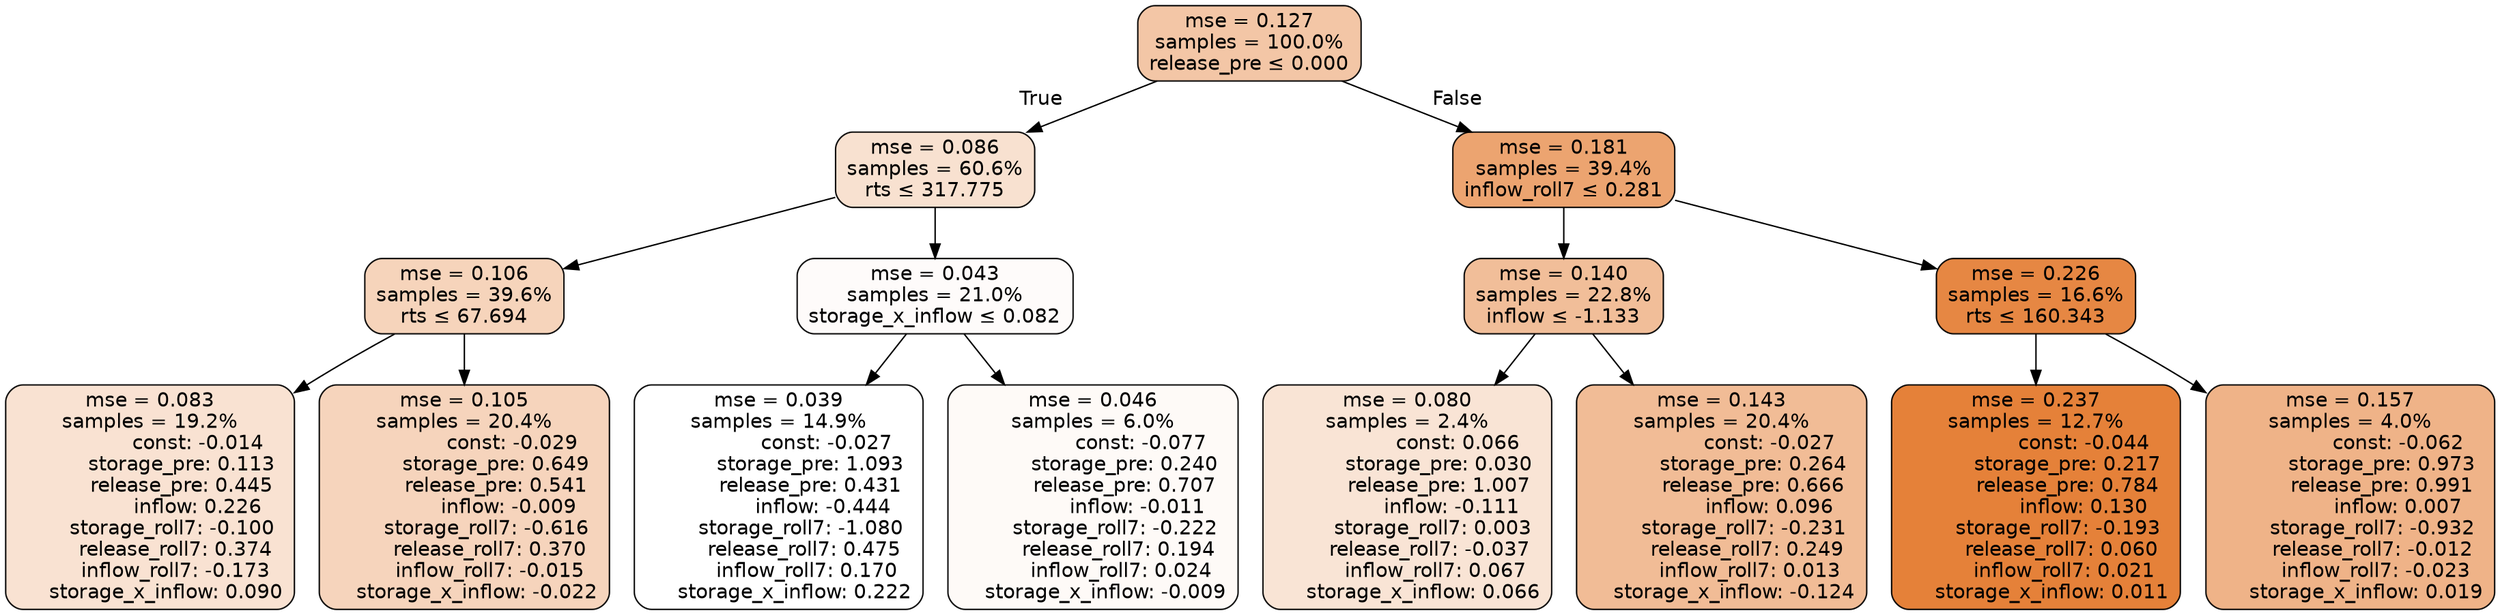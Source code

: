 digraph tree {
bgcolor="transparent"
node [shape=rectangle, style="filled, rounded", color="black", fontname=helvetica] ;
edge [fontname=helvetica] ;
	"0" [label="mse = 0.127
samples = 100.0%
release_pre &le; 0.000", fillcolor="#f3c6a6"]
	"1" [label="mse = 0.086
samples = 60.6%
rts &le; 317.775", fillcolor="#f8e1d0"]
	"2" [label="mse = 0.106
samples = 39.6%
rts &le; 67.694", fillcolor="#f6d4bb"]
	"3" [label="mse = 0.083
samples = 19.2%
               const: -0.014
          storage_pre: 0.113
          release_pre: 0.445
               inflow: 0.226
       storage_roll7: -0.100
        release_roll7: 0.374
        inflow_roll7: -0.173
     storage_x_inflow: 0.090", fillcolor="#f9e2d2"]
	"4" [label="mse = 0.105
samples = 20.4%
               const: -0.029
          storage_pre: 0.649
          release_pre: 0.541
              inflow: -0.009
       storage_roll7: -0.616
        release_roll7: 0.370
        inflow_roll7: -0.015
    storage_x_inflow: -0.022", fillcolor="#f6d4bc"]
	"5" [label="mse = 0.043
samples = 21.0%
storage_x_inflow &le; 0.082", fillcolor="#fefbfa"]
	"6" [label="mse = 0.039
samples = 14.9%
               const: -0.027
          storage_pre: 1.093
          release_pre: 0.431
              inflow: -0.444
       storage_roll7: -1.080
        release_roll7: 0.475
         inflow_roll7: 0.170
     storage_x_inflow: 0.222", fillcolor="#ffffff"]
	"7" [label="mse = 0.046
samples = 6.0%
               const: -0.077
          storage_pre: 0.240
          release_pre: 0.707
              inflow: -0.011
       storage_roll7: -0.222
        release_roll7: 0.194
         inflow_roll7: 0.024
    storage_x_inflow: -0.009", fillcolor="#fefaf7"]
	"8" [label="mse = 0.181
samples = 39.4%
inflow_roll7 &le; 0.281", fillcolor="#eca470"]
	"9" [label="mse = 0.140
samples = 22.8%
inflow &le; -1.133", fillcolor="#f1be99"]
	"10" [label="mse = 0.080
samples = 2.4%
                const: 0.066
          storage_pre: 0.030
          release_pre: 1.007
              inflow: -0.111
        storage_roll7: 0.003
       release_roll7: -0.037
         inflow_roll7: 0.067
     storage_x_inflow: 0.066", fillcolor="#f9e4d5"]
	"11" [label="mse = 0.143
samples = 20.4%
               const: -0.027
          storage_pre: 0.264
          release_pre: 0.666
               inflow: 0.096
       storage_roll7: -0.231
        release_roll7: 0.249
         inflow_roll7: 0.013
    storage_x_inflow: -0.124", fillcolor="#f1bc96"]
	"12" [label="mse = 0.226
samples = 16.6%
rts &le; 160.343", fillcolor="#e68743"]
	"13" [label="mse = 0.237
samples = 12.7%
               const: -0.044
          storage_pre: 0.217
          release_pre: 0.784
               inflow: 0.130
       storage_roll7: -0.193
        release_roll7: 0.060
         inflow_roll7: 0.021
     storage_x_inflow: 0.011", fillcolor="#e58139"]
	"14" [label="mse = 0.157
samples = 4.0%
               const: -0.062
          storage_pre: 0.973
          release_pre: 0.991
               inflow: 0.007
       storage_roll7: -0.932
       release_roll7: -0.012
        inflow_roll7: -0.023
     storage_x_inflow: 0.019", fillcolor="#efb388"]

	"0" -> "1" [labeldistance=2.5, labelangle=45, headlabel="True"]
	"1" -> "2"
	"2" -> "3"
	"2" -> "4"
	"1" -> "5"
	"5" -> "6"
	"5" -> "7"
	"0" -> "8" [labeldistance=2.5, labelangle=-45, headlabel="False"]
	"8" -> "9"
	"9" -> "10"
	"9" -> "11"
	"8" -> "12"
	"12" -> "13"
	"12" -> "14"
}